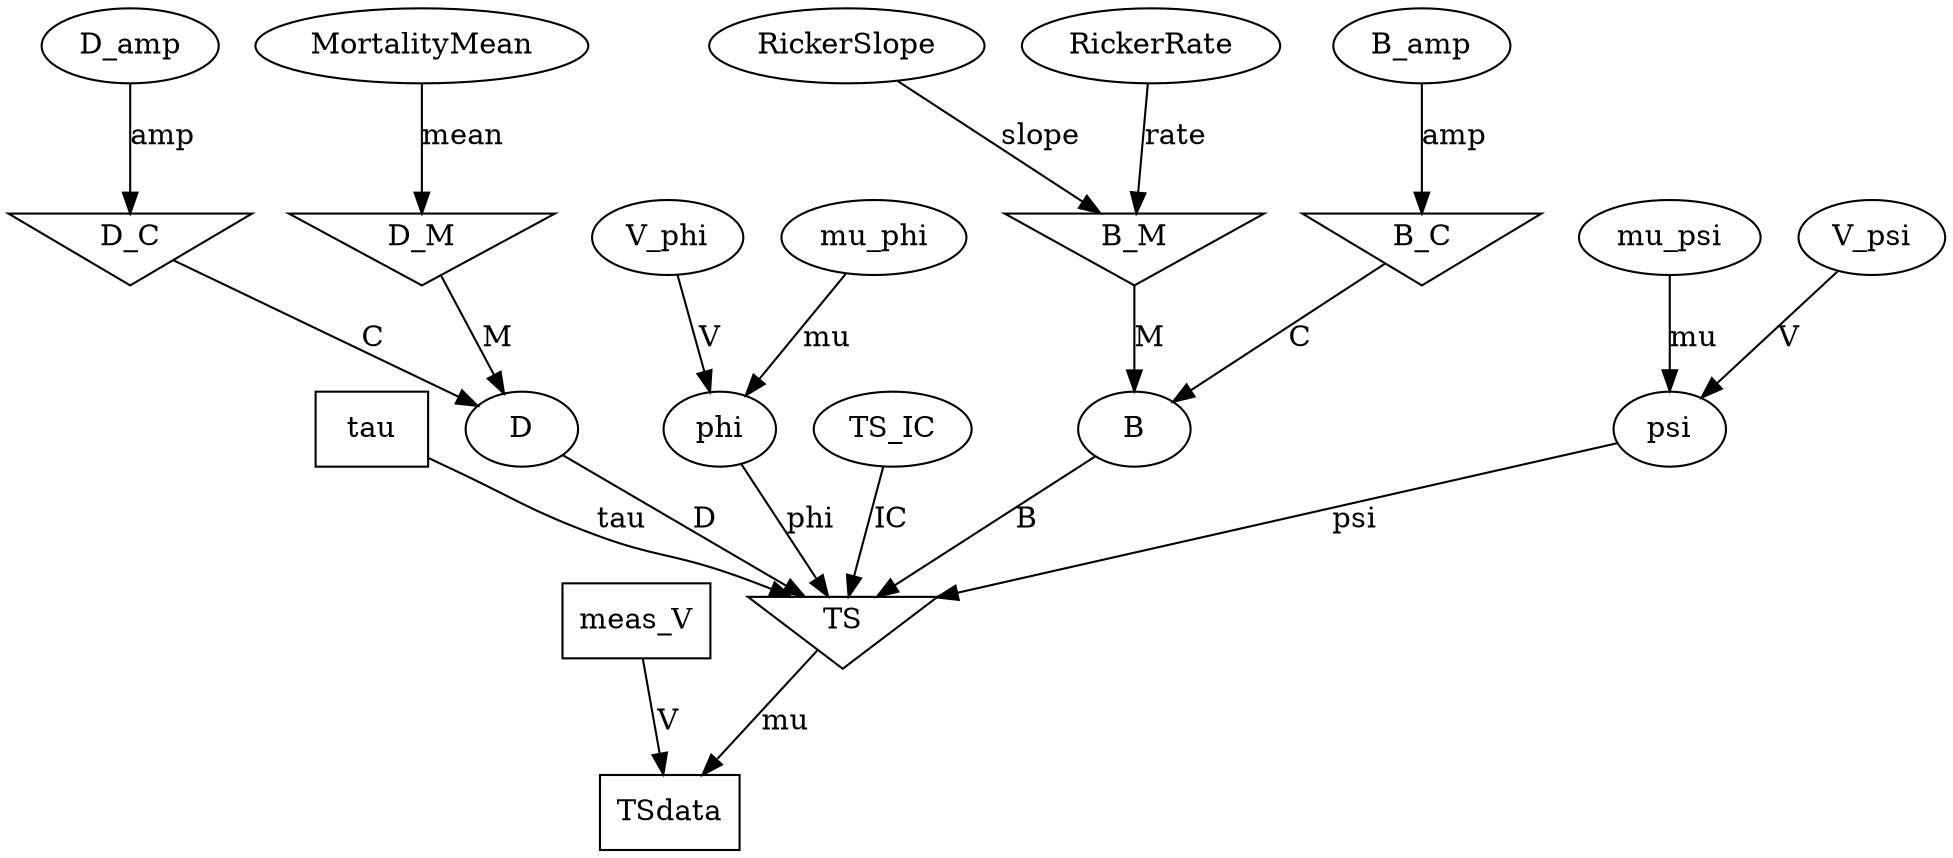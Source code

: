 digraph G {
"TSdata" [shape=box];
"tau" [shape=box];
"meas_V" [shape=box];
"V_phi";
"RickerSlope";
"D";
"phi";
"B_amp";
"TS_IC";
"D_amp";
"B";
"mu_psi";
"V_psi";
"psi";
"RickerRate";
"mu_phi";
"MortalityMean";
"B_M" [shape=invtriangle];
"B_C" [shape=invtriangle];
"D_C" [shape=invtriangle];
"D_M" [shape=invtriangle];
"TS" [shape=invtriangle];
"RickerSlope" -> "B_M" [label=slope];
"RickerRate" -> "B_M" [label=rate];
"mu_psi" -> "psi" [label=mu];
"V_psi" -> "psi" [label=V];
"D_C" -> "D" [label=C];
"D_M" -> "D" [label=M];
"mu_phi" -> "phi" [label=mu];
"V_phi" -> "phi" [label=V];
"tau" -> "TS" [label=tau];
"phi" -> "TS" [label=phi];
"psi" -> "TS" [label=psi];
"D" -> "TS" [label=D];
"B" -> "TS" [label=B];
"TS_IC" -> "TS" [label=IC];
"B_amp" -> "B_C" [label=amp];
"D_amp" -> "D_C" [label=amp];
"MortalityMean" -> "D_M" [label=mean];
"TS" -> "TSdata" [label=mu];
"meas_V" -> "TSdata" [label=V];
"B_C" -> "B" [label=C];
"B_M" -> "B" [label=M];
}
